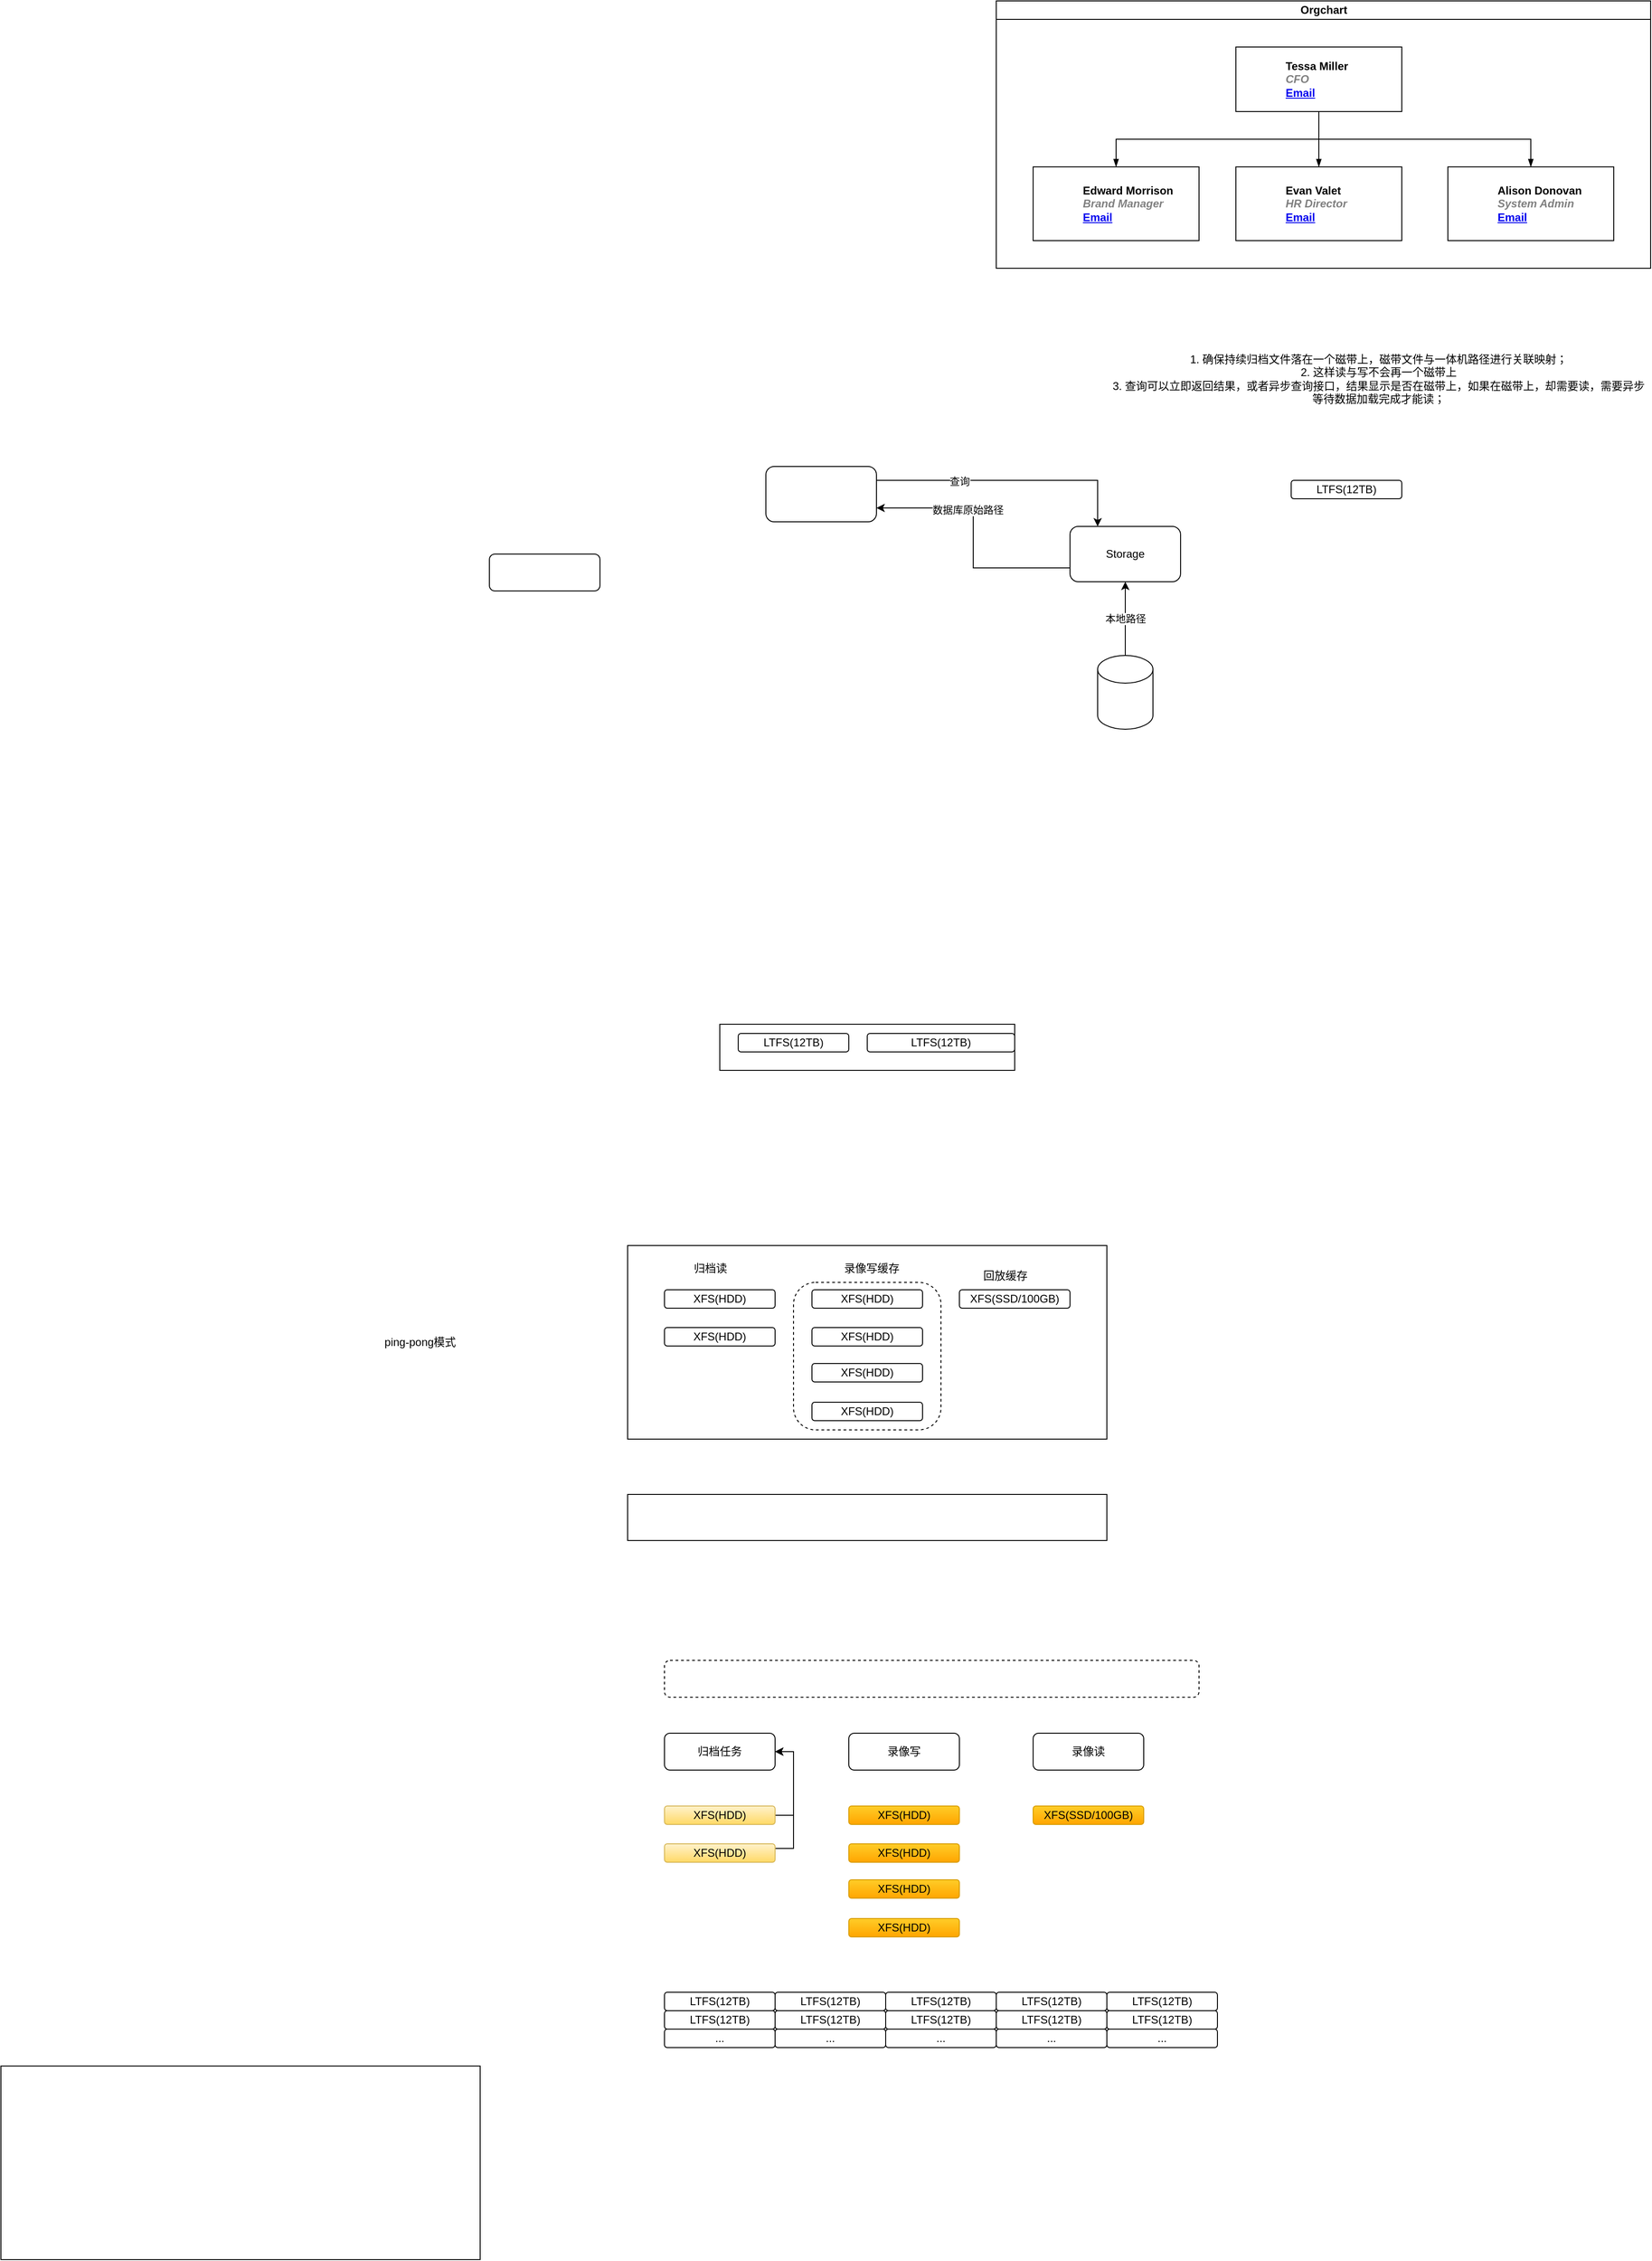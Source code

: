 <mxfile version="18.1.2" type="github">
  <diagram id="prtHgNgQTEPvFCAcTncT" name="Page-1">
    <mxGraphModel dx="3137" dy="827" grid="1" gridSize="10" guides="1" tooltips="1" connect="1" arrows="1" fold="1" page="1" pageScale="1" pageWidth="827" pageHeight="1169" math="0" shadow="0">
      <root>
        <mxCell id="0" />
        <mxCell id="1" parent="0" />
        <mxCell id="HBv_KIM6TfxmHW6eAgdY-50" value="" style="rounded=0;whiteSpace=wrap;html=1;" vertex="1" parent="1">
          <mxGeometry x="-1040" y="2320" width="520" height="210" as="geometry" />
        </mxCell>
        <mxCell id="HBv_KIM6TfxmHW6eAgdY-37" value="" style="rounded=0;whiteSpace=wrap;html=1;" vertex="1" parent="1">
          <mxGeometry x="-360" y="1430" width="520" height="210" as="geometry" />
        </mxCell>
        <mxCell id="HBv_KIM6TfxmHW6eAgdY-41" value="" style="rounded=1;whiteSpace=wrap;html=1;dashed=1;" vertex="1" parent="1">
          <mxGeometry x="-320" y="1880" width="580" height="40" as="geometry" />
        </mxCell>
        <mxCell id="HBv_KIM6TfxmHW6eAgdY-39" value="" style="rounded=1;whiteSpace=wrap;html=1;dashed=1;" vertex="1" parent="1">
          <mxGeometry x="-180" y="1470" width="160" height="160" as="geometry" />
        </mxCell>
        <mxCell id="HBv_KIM6TfxmHW6eAgdY-17" value="" style="rounded=0;whiteSpace=wrap;html=1;" vertex="1" parent="1">
          <mxGeometry x="-260" y="1190" width="320" height="50" as="geometry" />
        </mxCell>
        <mxCell id="dNxyNK7c78bLwvsdeMH5-11" value="Orgchart" style="swimlane;html=1;startSize=20;horizontal=1;containerType=tree;glass=0;" parent="1" vertex="1">
          <mxGeometry x="40" y="80" width="710" height="290" as="geometry" />
        </mxCell>
        <UserObject label="%name%&lt;br&gt;&lt;i style=&quot;color: gray&quot;&gt;%position%&lt;/i&gt;&lt;br&gt;&lt;a href=&quot;mailto:%email%&quot;&gt;Email&lt;/a&gt;" name="Tessa Miller" position="CFO" location="Office 1" email="me@example.com" placeholders="1" link="https://www.draw.io" id="dNxyNK7c78bLwvsdeMH5-12">
          <mxCell style="label;image=https://cdn3.iconfinder.com/data/icons/user-avatars-1/512/users-3-128.png;whiteSpace=wrap;html=1;rounded=0;glass=0;treeMoving=1;treeFolding=1;" parent="dNxyNK7c78bLwvsdeMH5-11" vertex="1">
            <mxGeometry x="260" y="50" width="180" height="70" as="geometry" />
          </mxCell>
        </UserObject>
        <mxCell id="dNxyNK7c78bLwvsdeMH5-13" value="" style="endArrow=blockThin;endFill=1;fontSize=11;edgeStyle=elbowEdgeStyle;elbow=vertical;rounded=0;" parent="dNxyNK7c78bLwvsdeMH5-11" source="dNxyNK7c78bLwvsdeMH5-12" target="dNxyNK7c78bLwvsdeMH5-14" edge="1">
          <mxGeometry relative="1" as="geometry" />
        </mxCell>
        <UserObject label="%name%&lt;br&gt;&lt;i style=&quot;color: gray&quot;&gt;%position%&lt;/i&gt;&lt;br&gt;&lt;a href=&quot;mailto:%email%&quot;&gt;Email&lt;/a&gt;" name="Edward Morrison" position="Brand Manager" location="Office 2" email="me@example.com" placeholders="1" link="https://www.draw.io" id="dNxyNK7c78bLwvsdeMH5-14">
          <mxCell style="label;image=https://cdn3.iconfinder.com/data/icons/user-avatars-1/512/users-10-3-128.png;whiteSpace=wrap;html=1;rounded=0;glass=0;treeFolding=1;treeMoving=1;" parent="dNxyNK7c78bLwvsdeMH5-11" vertex="1">
            <mxGeometry x="40" y="180" width="180" height="80" as="geometry" />
          </mxCell>
        </UserObject>
        <mxCell id="dNxyNK7c78bLwvsdeMH5-15" value="" style="endArrow=blockThin;endFill=1;fontSize=11;edgeStyle=elbowEdgeStyle;elbow=vertical;rounded=0;" parent="dNxyNK7c78bLwvsdeMH5-11" source="dNxyNK7c78bLwvsdeMH5-12" target="dNxyNK7c78bLwvsdeMH5-16" edge="1">
          <mxGeometry relative="1" as="geometry" />
        </mxCell>
        <UserObject label="%name%&lt;br&gt;&lt;i style=&quot;color: gray&quot;&gt;%position%&lt;/i&gt;&lt;br&gt;&lt;a href=&quot;mailto:%email%&quot;&gt;Email&lt;/a&gt;" name="Evan Valet" position="HR Director" location="Office 4" email="me@example.com" placeholders="1" link="https://www.draw.io" id="dNxyNK7c78bLwvsdeMH5-16">
          <mxCell style="label;image=https://cdn3.iconfinder.com/data/icons/user-avatars-1/512/users-9-2-128.png;whiteSpace=wrap;html=1;rounded=0;glass=0;treeFolding=1;treeMoving=1;" parent="dNxyNK7c78bLwvsdeMH5-11" vertex="1">
            <mxGeometry x="260" y="180" width="180" height="80" as="geometry" />
          </mxCell>
        </UserObject>
        <mxCell id="dNxyNK7c78bLwvsdeMH5-17" value="" style="endArrow=blockThin;endFill=1;fontSize=11;edgeStyle=elbowEdgeStyle;elbow=vertical;rounded=0;" parent="dNxyNK7c78bLwvsdeMH5-11" source="dNxyNK7c78bLwvsdeMH5-12" target="dNxyNK7c78bLwvsdeMH5-18" edge="1">
          <mxGeometry relative="1" as="geometry" />
        </mxCell>
        <UserObject label="%name%&lt;br&gt;&lt;i style=&quot;color: gray&quot;&gt;%position%&lt;/i&gt;&lt;br&gt;&lt;a href=&quot;mailto:%email%&quot;&gt;Email&lt;/a&gt;" name="Alison Donovan" position="System Admin" location="Office 3" email="me@example.com" placeholders="1" link="https://www.draw.io" id="dNxyNK7c78bLwvsdeMH5-18">
          <mxCell style="label;image=https://cdn3.iconfinder.com/data/icons/user-avatars-1/512/users-2-128.png;whiteSpace=wrap;html=1;rounded=0;glass=0;" parent="dNxyNK7c78bLwvsdeMH5-11" vertex="1">
            <mxGeometry x="490" y="180" width="180" height="80" as="geometry" />
          </mxCell>
        </UserObject>
        <mxCell id="HBv_KIM6TfxmHW6eAgdY-1" value="LTFS(12TB)" style="rounded=1;whiteSpace=wrap;html=1;" vertex="1" parent="1">
          <mxGeometry x="360" y="600" width="120" height="20" as="geometry" />
        </mxCell>
        <mxCell id="HBv_KIM6TfxmHW6eAgdY-2" value="&lt;span style=&quot;&quot;&gt;LTFS(12TB)&lt;/span&gt;" style="rounded=1;whiteSpace=wrap;html=1;" vertex="1" parent="1">
          <mxGeometry x="-240" y="1200" width="120" height="20" as="geometry" />
        </mxCell>
        <mxCell id="HBv_KIM6TfxmHW6eAgdY-9" style="edgeStyle=orthogonalEdgeStyle;rounded=0;orthogonalLoop=1;jettySize=auto;html=1;exitX=0;exitY=0.75;exitDx=0;exitDy=0;entryX=1;entryY=0.75;entryDx=0;entryDy=0;" edge="1" parent="1" source="HBv_KIM6TfxmHW6eAgdY-4" target="HBv_KIM6TfxmHW6eAgdY-6">
          <mxGeometry relative="1" as="geometry" />
        </mxCell>
        <mxCell id="HBv_KIM6TfxmHW6eAgdY-10" value="数据库原始路径" style="edgeLabel;html=1;align=center;verticalAlign=middle;resizable=0;points=[];" vertex="1" connectable="0" parent="HBv_KIM6TfxmHW6eAgdY-9">
          <mxGeometry x="0.284" y="2" relative="1" as="geometry">
            <mxPoint as="offset" />
          </mxGeometry>
        </mxCell>
        <mxCell id="HBv_KIM6TfxmHW6eAgdY-4" value="Storage" style="rounded=1;whiteSpace=wrap;html=1;" vertex="1" parent="1">
          <mxGeometry x="120" y="650" width="120" height="60" as="geometry" />
        </mxCell>
        <mxCell id="HBv_KIM6TfxmHW6eAgdY-5" value="1.&amp;nbsp;确保持续归档文件落在一个磁带上，磁带文件与一体机路径进行关联映射；&lt;br&gt;2.&amp;nbsp;这样读与写不会再一个磁带上&lt;br&gt;3.&amp;nbsp;查询可以立即返回结果，或者异步查询接口，结果显示是否在磁带上，如果在磁带上，却需要读，需要异步等待数据加载完成才能读；" style="text;html=1;strokeColor=none;fillColor=none;align=center;verticalAlign=middle;whiteSpace=wrap;rounded=0;" vertex="1" parent="1">
          <mxGeometry x="160" y="460" width="590" height="60" as="geometry" />
        </mxCell>
        <mxCell id="HBv_KIM6TfxmHW6eAgdY-7" style="edgeStyle=orthogonalEdgeStyle;rounded=0;orthogonalLoop=1;jettySize=auto;html=1;exitX=1;exitY=0.25;exitDx=0;exitDy=0;entryX=0.25;entryY=0;entryDx=0;entryDy=0;" edge="1" parent="1" source="HBv_KIM6TfxmHW6eAgdY-6" target="HBv_KIM6TfxmHW6eAgdY-4">
          <mxGeometry relative="1" as="geometry">
            <mxPoint x="120" y="690" as="targetPoint" />
            <Array as="points">
              <mxPoint x="150" y="600" />
            </Array>
          </mxGeometry>
        </mxCell>
        <mxCell id="HBv_KIM6TfxmHW6eAgdY-8" value="查询" style="edgeLabel;html=1;align=center;verticalAlign=middle;resizable=0;points=[];" vertex="1" connectable="0" parent="HBv_KIM6TfxmHW6eAgdY-7">
          <mxGeometry x="-0.389" y="-1" relative="1" as="geometry">
            <mxPoint x="1" as="offset" />
          </mxGeometry>
        </mxCell>
        <mxCell id="HBv_KIM6TfxmHW6eAgdY-6" value="" style="rounded=1;whiteSpace=wrap;html=1;" vertex="1" parent="1">
          <mxGeometry x="-210" y="585" width="120" height="60" as="geometry" />
        </mxCell>
        <mxCell id="HBv_KIM6TfxmHW6eAgdY-12" value="本地路径" style="edgeStyle=orthogonalEdgeStyle;rounded=0;orthogonalLoop=1;jettySize=auto;html=1;exitX=0.5;exitY=0;exitDx=0;exitDy=0;exitPerimeter=0;entryX=0.5;entryY=1;entryDx=0;entryDy=0;" edge="1" parent="1" source="HBv_KIM6TfxmHW6eAgdY-11" target="HBv_KIM6TfxmHW6eAgdY-4">
          <mxGeometry relative="1" as="geometry" />
        </mxCell>
        <mxCell id="HBv_KIM6TfxmHW6eAgdY-11" value="" style="shape=cylinder3;whiteSpace=wrap;html=1;boundedLbl=1;backgroundOutline=1;size=15;" vertex="1" parent="1">
          <mxGeometry x="150" y="790" width="60" height="80" as="geometry" />
        </mxCell>
        <mxCell id="HBv_KIM6TfxmHW6eAgdY-13" value="" style="rounded=1;whiteSpace=wrap;html=1;" vertex="1" parent="1">
          <mxGeometry x="-510" y="680" width="120" height="40" as="geometry" />
        </mxCell>
        <mxCell id="HBv_KIM6TfxmHW6eAgdY-14" value="LTFS(12TB)" style="rounded=1;whiteSpace=wrap;html=1;" vertex="1" parent="1">
          <mxGeometry x="-100" y="1200" width="160" height="20" as="geometry" />
        </mxCell>
        <mxCell id="HBv_KIM6TfxmHW6eAgdY-19" value="" style="rounded=0;whiteSpace=wrap;html=1;" vertex="1" parent="1">
          <mxGeometry x="-360" y="1700" width="520" height="50" as="geometry" />
        </mxCell>
        <mxCell id="HBv_KIM6TfxmHW6eAgdY-20" value="&lt;span style=&quot;&quot;&gt;XFS(HDD)&lt;/span&gt;" style="rounded=1;whiteSpace=wrap;html=1;" vertex="1" parent="1">
          <mxGeometry x="-320" y="1478" width="120" height="20" as="geometry" />
        </mxCell>
        <mxCell id="HBv_KIM6TfxmHW6eAgdY-22" value="归档读" style="text;html=1;strokeColor=none;fillColor=none;align=center;verticalAlign=middle;whiteSpace=wrap;rounded=0;" vertex="1" parent="1">
          <mxGeometry x="-300" y="1440" width="60" height="30" as="geometry" />
        </mxCell>
        <mxCell id="HBv_KIM6TfxmHW6eAgdY-26" value="&lt;span style=&quot;&quot;&gt;XFS(HDD)&lt;/span&gt;" style="rounded=1;whiteSpace=wrap;html=1;" vertex="1" parent="1">
          <mxGeometry x="-320" y="1519" width="120" height="20" as="geometry" />
        </mxCell>
        <mxCell id="HBv_KIM6TfxmHW6eAgdY-27" value="&lt;span style=&quot;&quot;&gt;XFS(HDD)&lt;/span&gt;" style="rounded=1;whiteSpace=wrap;html=1;" vertex="1" parent="1">
          <mxGeometry x="-160" y="1478" width="120" height="20" as="geometry" />
        </mxCell>
        <mxCell id="HBv_KIM6TfxmHW6eAgdY-28" value="&lt;span style=&quot;&quot;&gt;XFS(HDD)&lt;/span&gt;" style="rounded=1;whiteSpace=wrap;html=1;" vertex="1" parent="1">
          <mxGeometry x="-160" y="1519" width="120" height="20" as="geometry" />
        </mxCell>
        <mxCell id="HBv_KIM6TfxmHW6eAgdY-32" value="&lt;span style=&quot;&quot;&gt;XFS(HDD)&lt;/span&gt;" style="rounded=1;whiteSpace=wrap;html=1;" vertex="1" parent="1">
          <mxGeometry x="-160" y="1558" width="120" height="20" as="geometry" />
        </mxCell>
        <mxCell id="HBv_KIM6TfxmHW6eAgdY-33" value="&lt;span style=&quot;&quot;&gt;XFS(HDD)&lt;/span&gt;" style="rounded=1;whiteSpace=wrap;html=1;" vertex="1" parent="1">
          <mxGeometry x="-160" y="1600" width="120" height="20" as="geometry" />
        </mxCell>
        <mxCell id="HBv_KIM6TfxmHW6eAgdY-34" value="录像写缓存" style="text;html=1;strokeColor=none;fillColor=none;align=center;verticalAlign=middle;whiteSpace=wrap;rounded=0;" vertex="1" parent="1">
          <mxGeometry x="-130" y="1440" width="70" height="30" as="geometry" />
        </mxCell>
        <mxCell id="HBv_KIM6TfxmHW6eAgdY-35" value="&lt;span style=&quot;&quot;&gt;XFS(SSD/100GB)&lt;/span&gt;" style="rounded=1;whiteSpace=wrap;html=1;" vertex="1" parent="1">
          <mxGeometry y="1478" width="120" height="20" as="geometry" />
        </mxCell>
        <mxCell id="HBv_KIM6TfxmHW6eAgdY-36" value="回放缓存" style="text;html=1;strokeColor=none;fillColor=none;align=center;verticalAlign=middle;whiteSpace=wrap;rounded=0;" vertex="1" parent="1">
          <mxGeometry x="20" y="1448" width="60" height="30" as="geometry" />
        </mxCell>
        <mxCell id="HBv_KIM6TfxmHW6eAgdY-40" value="ping-pong模式" style="text;html=1;strokeColor=none;fillColor=none;align=center;verticalAlign=middle;whiteSpace=wrap;rounded=0;" vertex="1" parent="1">
          <mxGeometry x="-630" y="1520" width="90" height="30" as="geometry" />
        </mxCell>
        <mxCell id="HBv_KIM6TfxmHW6eAgdY-42" value="归档任务" style="rounded=1;whiteSpace=wrap;html=1;" vertex="1" parent="1">
          <mxGeometry x="-320" y="1959" width="120" height="40" as="geometry" />
        </mxCell>
        <mxCell id="HBv_KIM6TfxmHW6eAgdY-52" style="edgeStyle=orthogonalEdgeStyle;rounded=0;orthogonalLoop=1;jettySize=auto;html=1;exitX=1;exitY=0.5;exitDx=0;exitDy=0;entryX=1;entryY=0.5;entryDx=0;entryDy=0;" edge="1" parent="1" source="HBv_KIM6TfxmHW6eAgdY-44" target="HBv_KIM6TfxmHW6eAgdY-42">
          <mxGeometry relative="1" as="geometry" />
        </mxCell>
        <mxCell id="HBv_KIM6TfxmHW6eAgdY-44" value="&lt;span style=&quot;&quot;&gt;XFS(HDD)&lt;/span&gt;" style="rounded=1;whiteSpace=wrap;html=1;fillColor=#fff2cc;strokeColor=#d6b656;gradientColor=#ffd966;" vertex="1" parent="1">
          <mxGeometry x="-320" y="2038" width="120" height="20" as="geometry" />
        </mxCell>
        <mxCell id="HBv_KIM6TfxmHW6eAgdY-55" style="edgeStyle=orthogonalEdgeStyle;rounded=0;orthogonalLoop=1;jettySize=auto;html=1;exitX=1;exitY=0.25;exitDx=0;exitDy=0;entryX=1;entryY=0.5;entryDx=0;entryDy=0;" edge="1" parent="1" source="HBv_KIM6TfxmHW6eAgdY-45" target="HBv_KIM6TfxmHW6eAgdY-42">
          <mxGeometry relative="1" as="geometry" />
        </mxCell>
        <mxCell id="HBv_KIM6TfxmHW6eAgdY-45" value="&lt;span style=&quot;&quot;&gt;XFS(HDD)&lt;/span&gt;" style="rounded=1;whiteSpace=wrap;html=1;fillColor=#fff2cc;gradientColor=#ffd966;strokeColor=#d6b656;" vertex="1" parent="1">
          <mxGeometry x="-320" y="2079" width="120" height="20" as="geometry" />
        </mxCell>
        <mxCell id="HBv_KIM6TfxmHW6eAgdY-46" value="&lt;span style=&quot;&quot;&gt;XFS(HDD)&lt;/span&gt;" style="rounded=1;whiteSpace=wrap;html=1;fillColor=#ffcd28;gradientColor=#ffa500;strokeColor=#d79b00;" vertex="1" parent="1">
          <mxGeometry x="-120" y="2038" width="120" height="20" as="geometry" />
        </mxCell>
        <mxCell id="HBv_KIM6TfxmHW6eAgdY-47" value="&lt;span style=&quot;&quot;&gt;XFS(HDD)&lt;/span&gt;" style="rounded=1;whiteSpace=wrap;html=1;fillColor=#ffcd28;gradientColor=#ffa500;strokeColor=#d79b00;" vertex="1" parent="1">
          <mxGeometry x="-120" y="2079" width="120" height="20" as="geometry" />
        </mxCell>
        <mxCell id="HBv_KIM6TfxmHW6eAgdY-48" value="&lt;span style=&quot;&quot;&gt;XFS(HDD)&lt;/span&gt;" style="rounded=1;whiteSpace=wrap;html=1;fillColor=#ffcd28;gradientColor=#ffa500;strokeColor=#d79b00;" vertex="1" parent="1">
          <mxGeometry x="-120" y="2118" width="120" height="20" as="geometry" />
        </mxCell>
        <mxCell id="HBv_KIM6TfxmHW6eAgdY-49" value="&lt;span style=&quot;&quot;&gt;XFS(HDD)&lt;/span&gt;" style="rounded=1;whiteSpace=wrap;html=1;fillColor=#ffcd28;gradientColor=#ffa500;strokeColor=#d79b00;" vertex="1" parent="1">
          <mxGeometry x="-120" y="2160" width="120" height="20" as="geometry" />
        </mxCell>
        <mxCell id="HBv_KIM6TfxmHW6eAgdY-56" value="&lt;span style=&quot;&quot;&gt;LTFS(12TB)&lt;/span&gt;" style="rounded=1;whiteSpace=wrap;html=1;" vertex="1" parent="1">
          <mxGeometry x="-320" y="2240" width="120" height="20" as="geometry" />
        </mxCell>
        <mxCell id="HBv_KIM6TfxmHW6eAgdY-58" value="&lt;span style=&quot;&quot;&gt;LTFS(12TB)&lt;/span&gt;" style="rounded=1;whiteSpace=wrap;html=1;" vertex="1" parent="1">
          <mxGeometry x="-200" y="2240" width="120" height="20" as="geometry" />
        </mxCell>
        <mxCell id="HBv_KIM6TfxmHW6eAgdY-59" value="&lt;span style=&quot;&quot;&gt;LTFS(12TB)&lt;/span&gt;" style="rounded=1;whiteSpace=wrap;html=1;" vertex="1" parent="1">
          <mxGeometry x="-320" y="2260" width="120" height="20" as="geometry" />
        </mxCell>
        <mxCell id="HBv_KIM6TfxmHW6eAgdY-61" value="&lt;span style=&quot;&quot;&gt;LTFS(12TB)&lt;/span&gt;" style="rounded=1;whiteSpace=wrap;html=1;" vertex="1" parent="1">
          <mxGeometry x="-80" y="2240" width="120" height="20" as="geometry" />
        </mxCell>
        <mxCell id="HBv_KIM6TfxmHW6eAgdY-62" value="&lt;span style=&quot;&quot;&gt;LTFS(12TB)&lt;/span&gt;" style="rounded=1;whiteSpace=wrap;html=1;" vertex="1" parent="1">
          <mxGeometry x="-200" y="2260" width="120" height="20" as="geometry" />
        </mxCell>
        <mxCell id="HBv_KIM6TfxmHW6eAgdY-63" value="&lt;span style=&quot;&quot;&gt;LTFS(12TB)&lt;/span&gt;" style="rounded=1;whiteSpace=wrap;html=1;" vertex="1" parent="1">
          <mxGeometry x="-80" y="2260" width="120" height="20" as="geometry" />
        </mxCell>
        <mxCell id="HBv_KIM6TfxmHW6eAgdY-66" value="&lt;span style=&quot;&quot;&gt;...&lt;/span&gt;" style="rounded=1;whiteSpace=wrap;html=1;" vertex="1" parent="1">
          <mxGeometry x="-320" y="2280" width="120" height="20" as="geometry" />
        </mxCell>
        <mxCell id="HBv_KIM6TfxmHW6eAgdY-67" value="&lt;span style=&quot;&quot;&gt;...&lt;/span&gt;" style="rounded=1;whiteSpace=wrap;html=1;" vertex="1" parent="1">
          <mxGeometry x="-200" y="2280" width="120" height="20" as="geometry" />
        </mxCell>
        <mxCell id="HBv_KIM6TfxmHW6eAgdY-70" value="&lt;span style=&quot;&quot;&gt;...&lt;/span&gt;" style="rounded=1;whiteSpace=wrap;html=1;" vertex="1" parent="1">
          <mxGeometry x="-80" y="2280" width="120" height="20" as="geometry" />
        </mxCell>
        <mxCell id="HBv_KIM6TfxmHW6eAgdY-73" value="录像写" style="rounded=1;whiteSpace=wrap;html=1;" vertex="1" parent="1">
          <mxGeometry x="-120" y="1959" width="120" height="40" as="geometry" />
        </mxCell>
        <mxCell id="HBv_KIM6TfxmHW6eAgdY-74" value="录像读" style="rounded=1;whiteSpace=wrap;html=1;" vertex="1" parent="1">
          <mxGeometry x="80" y="1959" width="120" height="40" as="geometry" />
        </mxCell>
        <mxCell id="HBv_KIM6TfxmHW6eAgdY-75" value="&lt;span style=&quot;&quot;&gt;XFS(SSD/100GB)&lt;/span&gt;" style="rounded=1;whiteSpace=wrap;html=1;fillColor=#ffcd28;gradientColor=#ffa500;strokeColor=#d79b00;" vertex="1" parent="1">
          <mxGeometry x="80" y="2038" width="120" height="20" as="geometry" />
        </mxCell>
        <mxCell id="HBv_KIM6TfxmHW6eAgdY-76" value="&lt;span style=&quot;&quot;&gt;LTFS(12TB)&lt;/span&gt;" style="rounded=1;whiteSpace=wrap;html=1;" vertex="1" parent="1">
          <mxGeometry x="40" y="2240" width="120" height="20" as="geometry" />
        </mxCell>
        <mxCell id="HBv_KIM6TfxmHW6eAgdY-77" value="&lt;span style=&quot;&quot;&gt;LTFS(12TB)&lt;/span&gt;" style="rounded=1;whiteSpace=wrap;html=1;" vertex="1" parent="1">
          <mxGeometry x="40" y="2260" width="120" height="20" as="geometry" />
        </mxCell>
        <mxCell id="HBv_KIM6TfxmHW6eAgdY-78" value="&lt;span style=&quot;&quot;&gt;LTFS(12TB)&lt;/span&gt;" style="rounded=1;whiteSpace=wrap;html=1;" vertex="1" parent="1">
          <mxGeometry x="160" y="2240" width="120" height="20" as="geometry" />
        </mxCell>
        <mxCell id="HBv_KIM6TfxmHW6eAgdY-79" value="&lt;span style=&quot;&quot;&gt;LTFS(12TB)&lt;/span&gt;" style="rounded=1;whiteSpace=wrap;html=1;" vertex="1" parent="1">
          <mxGeometry x="160" y="2260" width="120" height="20" as="geometry" />
        </mxCell>
        <mxCell id="HBv_KIM6TfxmHW6eAgdY-80" value="&lt;span style=&quot;&quot;&gt;...&lt;/span&gt;" style="rounded=1;whiteSpace=wrap;html=1;" vertex="1" parent="1">
          <mxGeometry x="40" y="2280" width="120" height="20" as="geometry" />
        </mxCell>
        <mxCell id="HBv_KIM6TfxmHW6eAgdY-83" value="&lt;span style=&quot;&quot;&gt;...&lt;/span&gt;" style="rounded=1;whiteSpace=wrap;html=1;" vertex="1" parent="1">
          <mxGeometry x="160" y="2280" width="120" height="20" as="geometry" />
        </mxCell>
      </root>
    </mxGraphModel>
  </diagram>
</mxfile>
